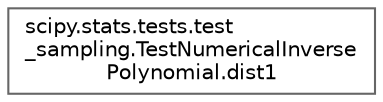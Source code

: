 digraph "Graphical Class Hierarchy"
{
 // LATEX_PDF_SIZE
  bgcolor="transparent";
  edge [fontname=Helvetica,fontsize=10,labelfontname=Helvetica,labelfontsize=10];
  node [fontname=Helvetica,fontsize=10,shape=box,height=0.2,width=0.4];
  rankdir="LR";
  Node0 [id="Node000000",label="scipy.stats.tests.test\l_sampling.TestNumericalInverse\lPolynomial.dist1",height=0.2,width=0.4,color="grey40", fillcolor="white", style="filled",URL="$da/d83/classscipy_1_1stats_1_1tests_1_1test__sampling_1_1TestNumericalInversePolynomial_1_1dist1.html",tooltip=" "];
}
